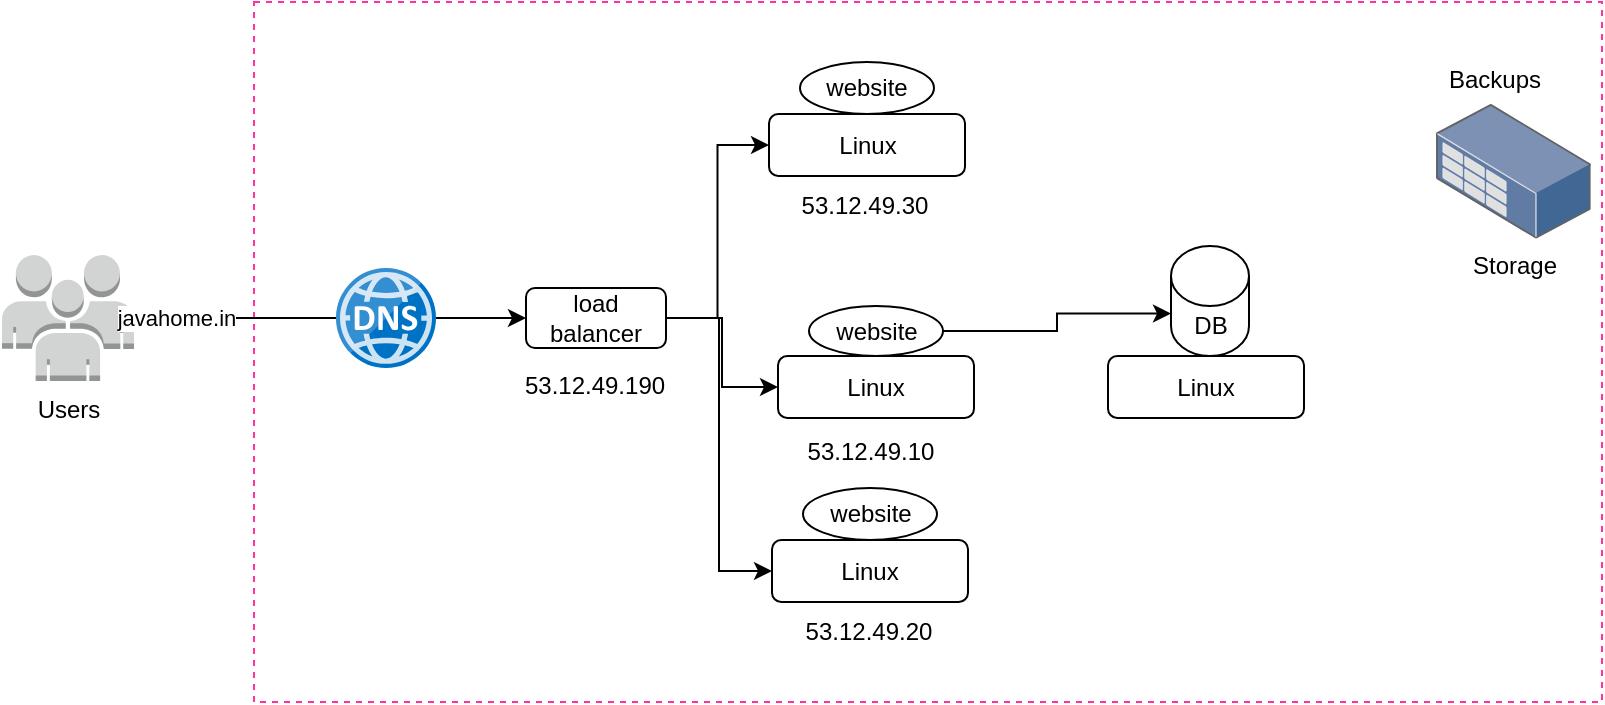 <mxfile version="14.7.9" type="device"><diagram id="yn6dUug5KwotnaV6X6-V" name="Page-1"><mxGraphModel dx="946" dy="519" grid="0" gridSize="10" guides="1" tooltips="1" connect="1" arrows="1" fold="1" page="0" pageScale="1" pageWidth="827" pageHeight="1169" math="0" shadow="0"><root><mxCell id="0"/><mxCell id="1" parent="0"/><mxCell id="FqqtsrvNODroGViF4evl-28" value="" style="rounded=0;whiteSpace=wrap;html=1;dashed=1;strokeColor=#FF3399;" vertex="1" parent="1"><mxGeometry x="179" y="28" width="674" height="350" as="geometry"/></mxCell><mxCell id="FqqtsrvNODroGViF4evl-1" value="Linux" style="rounded=1;whiteSpace=wrap;html=1;" vertex="1" parent="1"><mxGeometry x="441" y="205" width="98" height="31" as="geometry"/></mxCell><mxCell id="FqqtsrvNODroGViF4evl-6" style="edgeStyle=orthogonalEdgeStyle;rounded=0;orthogonalLoop=1;jettySize=auto;html=1;entryX=0;entryY=0;entryDx=0;entryDy=33.75;entryPerimeter=0;" edge="1" parent="1" source="FqqtsrvNODroGViF4evl-2" target="FqqtsrvNODroGViF4evl-4"><mxGeometry relative="1" as="geometry"/></mxCell><mxCell id="FqqtsrvNODroGViF4evl-2" value="website" style="ellipse;whiteSpace=wrap;html=1;" vertex="1" parent="1"><mxGeometry x="456.5" y="180" width="67" height="25" as="geometry"/></mxCell><mxCell id="FqqtsrvNODroGViF4evl-3" value="Linux" style="rounded=1;whiteSpace=wrap;html=1;" vertex="1" parent="1"><mxGeometry x="606" y="205" width="98" height="31" as="geometry"/></mxCell><mxCell id="FqqtsrvNODroGViF4evl-4" value="DB" style="shape=cylinder3;whiteSpace=wrap;html=1;boundedLbl=1;backgroundOutline=1;size=15;" vertex="1" parent="1"><mxGeometry x="637.5" y="150" width="39" height="55" as="geometry"/></mxCell><mxCell id="FqqtsrvNODroGViF4evl-5" value="53.12.49.10" style="text;html=1;align=center;verticalAlign=middle;resizable=0;points=[];autosize=1;strokeColor=none;" vertex="1" parent="1"><mxGeometry x="450.5" y="244" width="73" height="18" as="geometry"/></mxCell><mxCell id="FqqtsrvNODroGViF4evl-7" value="Users" style="outlineConnect=0;dashed=0;verticalLabelPosition=bottom;verticalAlign=top;align=center;html=1;shape=mxgraph.aws3.users;fillColor=#D2D3D3;gradientColor=none;" vertex="1" parent="1"><mxGeometry x="53" y="154.5" width="66" height="63" as="geometry"/></mxCell><mxCell id="FqqtsrvNODroGViF4evl-21" style="edgeStyle=orthogonalEdgeStyle;rounded=0;orthogonalLoop=1;jettySize=auto;html=1;entryX=0;entryY=0.5;entryDx=0;entryDy=0;" edge="1" parent="1" source="FqqtsrvNODroGViF4evl-10" target="FqqtsrvNODroGViF4evl-20"><mxGeometry relative="1" as="geometry"/></mxCell><mxCell id="FqqtsrvNODroGViF4evl-10" value="" style="aspect=fixed;html=1;points=[];align=center;image;fontSize=12;image=img/lib/mscae/DNS.svg;" vertex="1" parent="1"><mxGeometry x="220" y="161" width="50" height="50" as="geometry"/></mxCell><mxCell id="FqqtsrvNODroGViF4evl-11" value="" style="edgeStyle=orthogonalEdgeStyle;rounded=0;orthogonalLoop=1;jettySize=auto;html=1;entryX=0;entryY=0.5;entryDx=0;entryDy=0;endArrow=none;" edge="1" parent="1" source="FqqtsrvNODroGViF4evl-7" target="FqqtsrvNODroGViF4evl-10"><mxGeometry relative="1" as="geometry"><mxPoint x="202" y="183.5" as="sourcePoint"/><mxPoint x="456.5" y="183.5" as="targetPoint"/></mxGeometry></mxCell><mxCell id="FqqtsrvNODroGViF4evl-12" value="javahome.in" style="edgeLabel;html=1;align=center;verticalAlign=middle;resizable=0;points=[];" vertex="1" connectable="0" parent="FqqtsrvNODroGViF4evl-11"><mxGeometry x="-0.075" y="2" relative="1" as="geometry"><mxPoint x="-26" y="2" as="offset"/></mxGeometry></mxCell><mxCell id="FqqtsrvNODroGViF4evl-13" value="Linux" style="rounded=1;whiteSpace=wrap;html=1;" vertex="1" parent="1"><mxGeometry x="438" y="297" width="98" height="31" as="geometry"/></mxCell><mxCell id="FqqtsrvNODroGViF4evl-14" value="53.12.49.20" style="text;html=1;align=center;verticalAlign=middle;resizable=0;points=[];autosize=1;strokeColor=none;" vertex="1" parent="1"><mxGeometry x="449" y="334" width="73" height="18" as="geometry"/></mxCell><mxCell id="FqqtsrvNODroGViF4evl-16" value="website" style="ellipse;whiteSpace=wrap;html=1;" vertex="1" parent="1"><mxGeometry x="453.5" y="271" width="67" height="26" as="geometry"/></mxCell><mxCell id="FqqtsrvNODroGViF4evl-17" value="Linux" style="rounded=1;whiteSpace=wrap;html=1;" vertex="1" parent="1"><mxGeometry x="436.5" y="84" width="98" height="31" as="geometry"/></mxCell><mxCell id="FqqtsrvNODroGViF4evl-18" value="website" style="ellipse;whiteSpace=wrap;html=1;" vertex="1" parent="1"><mxGeometry x="452" y="58" width="67" height="26" as="geometry"/></mxCell><mxCell id="FqqtsrvNODroGViF4evl-19" value="53.12.49.30" style="text;html=1;align=center;verticalAlign=middle;resizable=0;points=[];autosize=1;strokeColor=none;" vertex="1" parent="1"><mxGeometry x="447.5" y="121" width="73" height="18" as="geometry"/></mxCell><mxCell id="FqqtsrvNODroGViF4evl-23" style="edgeStyle=orthogonalEdgeStyle;rounded=0;orthogonalLoop=1;jettySize=auto;html=1;entryX=0;entryY=0.5;entryDx=0;entryDy=0;" edge="1" parent="1" source="FqqtsrvNODroGViF4evl-20" target="FqqtsrvNODroGViF4evl-17"><mxGeometry relative="1" as="geometry"/></mxCell><mxCell id="FqqtsrvNODroGViF4evl-24" style="edgeStyle=orthogonalEdgeStyle;rounded=0;orthogonalLoop=1;jettySize=auto;html=1;entryX=0;entryY=0.5;entryDx=0;entryDy=0;" edge="1" parent="1" source="FqqtsrvNODroGViF4evl-20" target="FqqtsrvNODroGViF4evl-1"><mxGeometry relative="1" as="geometry"/></mxCell><mxCell id="FqqtsrvNODroGViF4evl-25" style="edgeStyle=orthogonalEdgeStyle;rounded=0;orthogonalLoop=1;jettySize=auto;html=1;entryX=0;entryY=0.5;entryDx=0;entryDy=0;" edge="1" parent="1" source="FqqtsrvNODroGViF4evl-20" target="FqqtsrvNODroGViF4evl-13"><mxGeometry relative="1" as="geometry"/></mxCell><mxCell id="FqqtsrvNODroGViF4evl-20" value="load&lt;br&gt;balancer" style="rounded=1;whiteSpace=wrap;html=1;" vertex="1" parent="1"><mxGeometry x="315" y="171" width="70" height="30" as="geometry"/></mxCell><mxCell id="FqqtsrvNODroGViF4evl-22" value="53.12.49.190" style="text;html=1;align=center;verticalAlign=middle;resizable=0;points=[];autosize=1;strokeColor=none;" vertex="1" parent="1"><mxGeometry x="309" y="211" width="80" height="18" as="geometry"/></mxCell><mxCell id="FqqtsrvNODroGViF4evl-26" value="Storage" style="points=[];aspect=fixed;html=1;align=center;shadow=0;dashed=0;image;image=img/lib/allied_telesis/storage/Datacenter_Server_Rack_Storage_Unit_Small.svg;" vertex="1" parent="1"><mxGeometry x="770" y="79" width="77.4" height="67.2" as="geometry"/></mxCell><mxCell id="FqqtsrvNODroGViF4evl-27" value="Backups" style="text;html=1;align=center;verticalAlign=middle;resizable=0;points=[];autosize=1;strokeColor=none;" vertex="1" parent="1"><mxGeometry x="771" y="58" width="56" height="18" as="geometry"/></mxCell></root></mxGraphModel></diagram></mxfile>